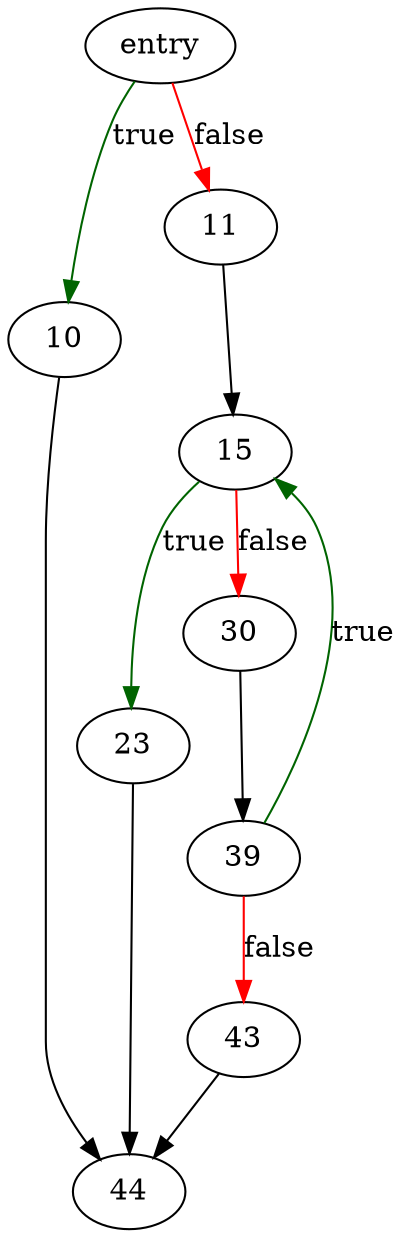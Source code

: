 digraph "sqlite3VListNumToName" {
	// Node definitions.
	2 [label=entry];
	10;
	11;
	15;
	23;
	30;
	39;
	43;
	44;

	// Edge definitions.
	2 -> 10 [
		color=darkgreen
		label=true
	];
	2 -> 11 [
		color=red
		label=false
	];
	10 -> 44;
	11 -> 15;
	15 -> 23 [
		color=darkgreen
		label=true
	];
	15 -> 30 [
		color=red
		label=false
	];
	23 -> 44;
	30 -> 39;
	39 -> 15 [
		color=darkgreen
		label=true
	];
	39 -> 43 [
		color=red
		label=false
	];
	43 -> 44;
}